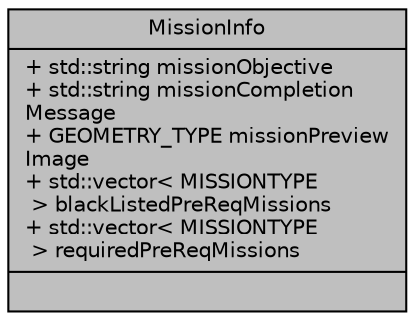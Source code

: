 digraph "MissionInfo"
{
 // LATEX_PDF_SIZE
  edge [fontname="Helvetica",fontsize="10",labelfontname="Helvetica",labelfontsize="10"];
  node [fontname="Helvetica",fontsize="10",shape=record];
  Node1 [label="{MissionInfo\n|+ std::string missionObjective\l+ std::string missionCompletion\lMessage\l+ GEOMETRY_TYPE missionPreview\lImage\l+ std::vector\< MISSIONTYPE\l \> blackListedPreReqMissions\l+ std::vector\< MISSIONTYPE\l \> requiredPreReqMissions\l|}",height=0.2,width=0.4,color="black", fillcolor="grey75", style="filled", fontcolor="black",tooltip=" "];
}
